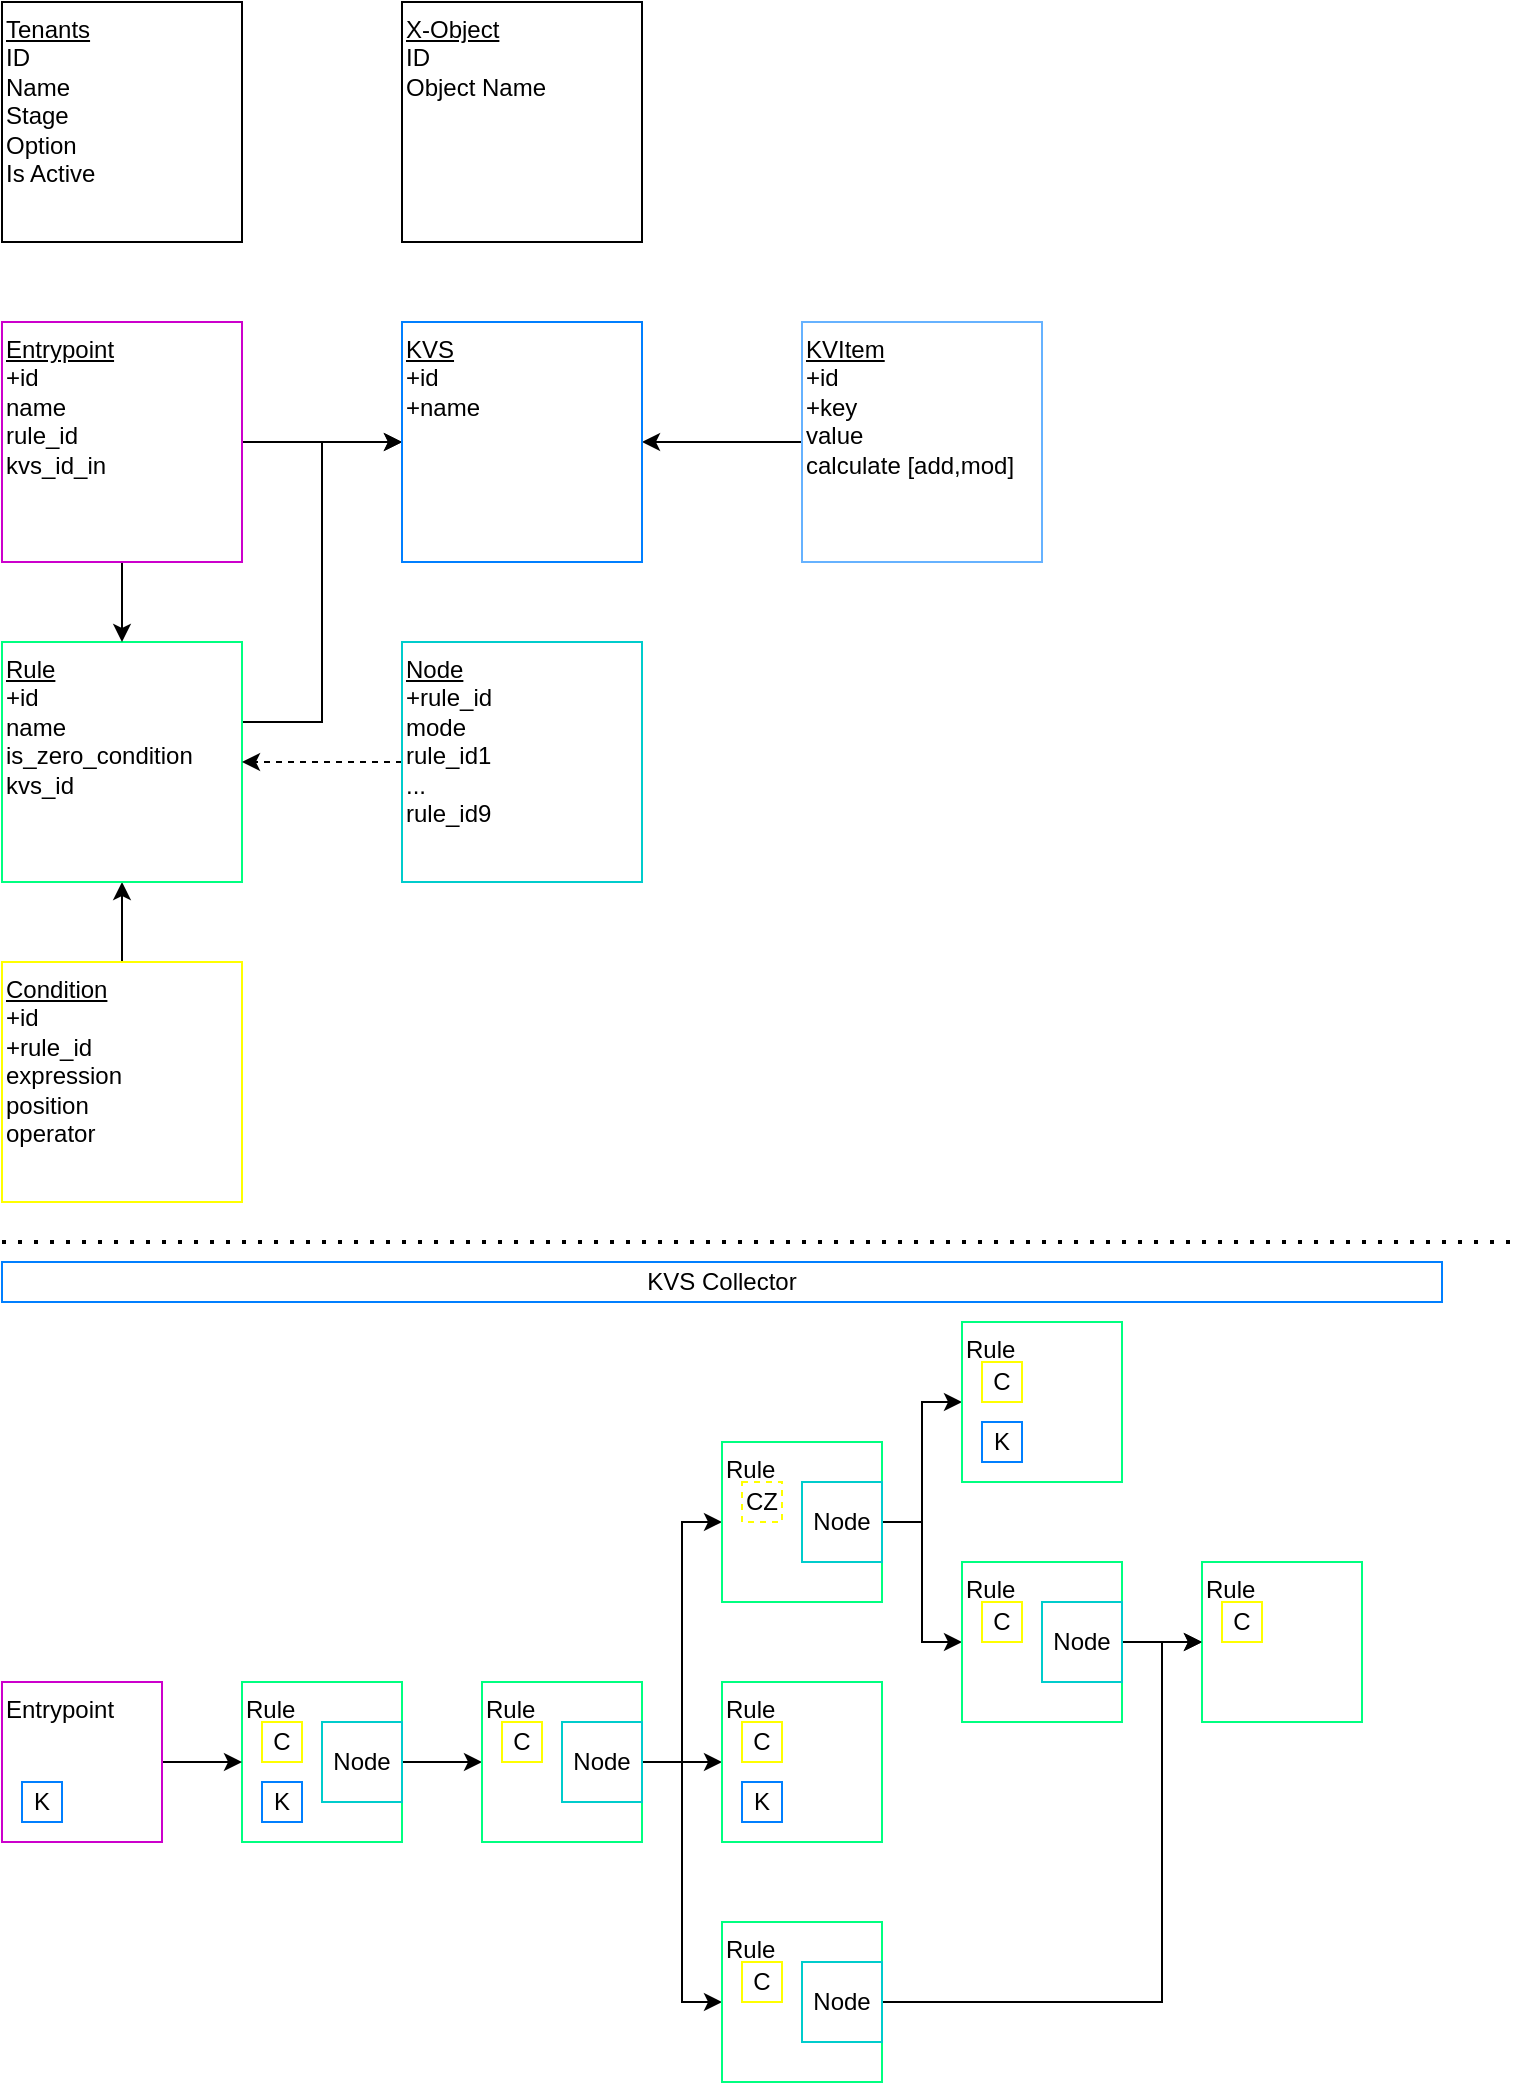 <mxfile version="24.7.5" pages="2">
  <diagram id="LyjKLWT2vN5_jiygnvpO" name="Connections">
    <mxGraphModel dx="778" dy="1631" grid="1" gridSize="10" guides="1" tooltips="1" connect="1" arrows="1" fold="1" page="1" pageScale="1" pageWidth="850" pageHeight="1100" math="0" shadow="0">
      <root>
        <mxCell id="0" />
        <mxCell id="1" parent="0" />
        <mxCell id="IPaf2PD-h_m_kelB6yjr-1" value="&lt;u&gt;X-Object&lt;/u&gt;&lt;span style=&quot;background-color: initial;&quot;&gt;&lt;br&gt;ID&lt;/span&gt;&lt;br&gt;&lt;span style=&quot;background-color: initial;&quot;&gt;Object Name&lt;/span&gt;" style="rounded=0;whiteSpace=wrap;html=1;align=left;verticalAlign=top;" parent="1" vertex="1">
          <mxGeometry x="240" y="-1080" width="120" height="120" as="geometry" />
        </mxCell>
        <mxCell id="IPaf2PD-h_m_kelB6yjr-2" value="&lt;span style=&quot;background-color: initial;&quot;&gt;&lt;u&gt;Tenants&lt;/u&gt;&lt;/span&gt;&lt;span style=&quot;background-color: initial;&quot;&gt;&lt;br&gt;ID&lt;/span&gt;&lt;br&gt;&lt;span style=&quot;background-color: initial;&quot;&gt;Name&lt;/span&gt;&lt;div&gt;Stage&lt;br&gt;&lt;div&gt;&lt;span style=&quot;background-color: initial;&quot;&gt;Option&lt;/span&gt;&lt;/div&gt;&lt;/div&gt;&lt;div&gt;&lt;span style=&quot;background-color: initial;&quot;&gt;Is Active&lt;/span&gt;&lt;/div&gt;" style="rounded=0;whiteSpace=wrap;html=1;align=left;verticalAlign=top;" parent="1" vertex="1">
          <mxGeometry x="40" y="-1080" width="120" height="120" as="geometry" />
        </mxCell>
        <mxCell id="625EIvDv0bqgPdGxQqaI-19" style="edgeStyle=orthogonalEdgeStyle;rounded=0;orthogonalLoop=1;jettySize=auto;html=1;" edge="1" parent="1" source="P_WtOHvy-pGzdAdYv-xV-1" target="P_WtOHvy-pGzdAdYv-xV-2">
          <mxGeometry relative="1" as="geometry" />
        </mxCell>
        <mxCell id="P_WtOHvy-pGzdAdYv-xV-1" value="&lt;span style=&quot;background-color: initial;&quot;&gt;&lt;u&gt;Condition&lt;/u&gt;&lt;/span&gt;&lt;span style=&quot;background-color: initial;&quot;&gt;&lt;br&gt;&lt;/span&gt;+id&lt;br&gt;+rule_id&lt;br&gt;&lt;div&gt;&lt;/div&gt;expression&lt;br&gt;position&lt;br&gt;operator" style="rounded=0;whiteSpace=wrap;html=1;align=left;verticalAlign=top;strokeColor=#FFFF00;" parent="1" vertex="1">
          <mxGeometry x="40" y="-600" width="120" height="120" as="geometry" />
        </mxCell>
        <mxCell id="625EIvDv0bqgPdGxQqaI-23" style="edgeStyle=orthogonalEdgeStyle;rounded=0;orthogonalLoop=1;jettySize=auto;html=1;entryX=0;entryY=0.5;entryDx=0;entryDy=0;" edge="1" parent="1" source="P_WtOHvy-pGzdAdYv-xV-2" target="P_WtOHvy-pGzdAdYv-xV-23">
          <mxGeometry relative="1" as="geometry">
            <Array as="points">
              <mxPoint x="200" y="-720" />
              <mxPoint x="200" y="-860" />
            </Array>
          </mxGeometry>
        </mxCell>
        <mxCell id="P_WtOHvy-pGzdAdYv-xV-2" value="&lt;span style=&quot;background-color: initial;&quot;&gt;&lt;u&gt;Rule&lt;/u&gt;&lt;/span&gt;&lt;span style=&quot;background-color: initial;&quot;&gt;&lt;br&gt;&lt;/span&gt;+id&lt;br&gt;name&lt;div&gt;is_zero_condition&lt;br&gt;&lt;div&gt;kvs_id&lt;/div&gt;&lt;/div&gt;" style="rounded=0;whiteSpace=wrap;html=1;align=left;verticalAlign=top;strokeColor=#00FF80;" parent="1" vertex="1">
          <mxGeometry x="40" y="-760" width="120" height="120" as="geometry" />
        </mxCell>
        <mxCell id="625EIvDv0bqgPdGxQqaI-20" style="edgeStyle=orthogonalEdgeStyle;rounded=0;orthogonalLoop=1;jettySize=auto;html=1;dashed=1;" edge="1" parent="1" source="P_WtOHvy-pGzdAdYv-xV-4" target="P_WtOHvy-pGzdAdYv-xV-2">
          <mxGeometry relative="1" as="geometry" />
        </mxCell>
        <mxCell id="P_WtOHvy-pGzdAdYv-xV-4" value="&lt;span style=&quot;background-color: initial;&quot;&gt;&lt;u&gt;Node&lt;/u&gt;&lt;/span&gt;&lt;span style=&quot;background-color: initial;&quot;&gt;&lt;br&gt;&lt;/span&gt;&lt;div&gt;+rule_id&lt;/div&gt;&lt;div&gt;mode&lt;/div&gt;&lt;div&gt;&lt;span style=&quot;background-color: initial;&quot;&gt;rule_id1&lt;/span&gt;&lt;br&gt;&lt;/div&gt;&lt;div&gt;&lt;div&gt;&lt;span style=&quot;background-color: initial;&quot;&gt;...&lt;/span&gt;&lt;/div&gt;&lt;div&gt;rule_id9&lt;/div&gt;&lt;/div&gt;" style="rounded=0;whiteSpace=wrap;html=1;align=left;verticalAlign=top;strokeColor=#00CCCC;" parent="1" vertex="1">
          <mxGeometry x="240" y="-760" width="120" height="120" as="geometry" />
        </mxCell>
        <mxCell id="625EIvDv0bqgPdGxQqaI-18" style="edgeStyle=orthogonalEdgeStyle;rounded=0;orthogonalLoop=1;jettySize=auto;html=1;" edge="1" parent="1" source="P_WtOHvy-pGzdAdYv-xV-19" target="P_WtOHvy-pGzdAdYv-xV-2">
          <mxGeometry relative="1" as="geometry" />
        </mxCell>
        <mxCell id="625EIvDv0bqgPdGxQqaI-22" style="edgeStyle=orthogonalEdgeStyle;rounded=0;orthogonalLoop=1;jettySize=auto;html=1;" edge="1" parent="1" source="P_WtOHvy-pGzdAdYv-xV-19" target="P_WtOHvy-pGzdAdYv-xV-23">
          <mxGeometry relative="1" as="geometry" />
        </mxCell>
        <mxCell id="P_WtOHvy-pGzdAdYv-xV-19" value="&lt;span style=&quot;background-color: initial;&quot;&gt;&lt;u&gt;Entrypoint&lt;/u&gt;&lt;/span&gt;&lt;span style=&quot;background-color: initial;&quot;&gt;&lt;br&gt;&lt;/span&gt;+id&lt;div&gt;name&lt;br&gt;&lt;div&gt;rule_id&lt;/div&gt;&lt;/div&gt;&lt;div&gt;kvs_id_in&lt;/div&gt;" style="rounded=0;whiteSpace=wrap;html=1;align=left;verticalAlign=top;strokeColor=#CC00CC;" parent="1" vertex="1">
          <mxGeometry x="40" y="-920" width="120" height="120" as="geometry" />
        </mxCell>
        <mxCell id="P_WtOHvy-pGzdAdYv-xV-24" style="edgeStyle=orthogonalEdgeStyle;rounded=0;orthogonalLoop=1;jettySize=auto;html=1;" parent="1" source="IPaf2PD-h_m_kelB6yjr-13" target="P_WtOHvy-pGzdAdYv-xV-23" edge="1">
          <mxGeometry relative="1" as="geometry" />
        </mxCell>
        <mxCell id="IPaf2PD-h_m_kelB6yjr-13" value="&lt;div&gt;&lt;span style=&quot;background-color: initial;&quot;&gt;&lt;u&gt;KVItem&lt;/u&gt;&lt;/span&gt;&lt;/div&gt;&lt;span style=&quot;background-color: initial;&quot;&gt;&lt;div&gt;&lt;span style=&quot;background-color: initial;&quot;&gt;+id&lt;/span&gt;&lt;/div&gt;&lt;/span&gt;&lt;span style=&quot;background-color: initial;&quot;&gt;+key&lt;/span&gt;&lt;div&gt;&lt;span style=&quot;background-color: initial;&quot;&gt;value&lt;/span&gt;&lt;/div&gt;&lt;div&gt;calculate [add,mod]&lt;/div&gt;" style="rounded=0;whiteSpace=wrap;html=1;align=left;verticalAlign=top;strokeColor=#66B2FF;" parent="1" vertex="1">
          <mxGeometry x="440" y="-920" width="120" height="120" as="geometry" />
        </mxCell>
        <mxCell id="P_WtOHvy-pGzdAdYv-xV-22" value="KVS Collector" style="rounded=0;whiteSpace=wrap;html=1;strokeColor=#007FFF;" parent="1" vertex="1">
          <mxGeometry x="40" y="-450" width="720" height="20" as="geometry" />
        </mxCell>
        <mxCell id="P_WtOHvy-pGzdAdYv-xV-23" value="&lt;div&gt;&lt;span style=&quot;background-color: initial;&quot;&gt;&lt;u&gt;KVS&lt;/u&gt;&lt;/span&gt;&lt;/div&gt;&lt;span style=&quot;background-color: initial;&quot;&gt;&lt;div&gt;&lt;span style=&quot;background-color: initial;&quot;&gt;+id&lt;/span&gt;&lt;/div&gt;&lt;/span&gt;&lt;span style=&quot;background-color: initial;&quot;&gt;+name&lt;/span&gt;" style="rounded=0;whiteSpace=wrap;html=1;align=left;verticalAlign=top;strokeColor=#007FFF;" parent="1" vertex="1">
          <mxGeometry x="240" y="-920" width="120" height="120" as="geometry" />
        </mxCell>
        <mxCell id="P_WtOHvy-pGzdAdYv-xV-25" value="" style="endArrow=none;dashed=1;html=1;dashPattern=1 3;strokeWidth=2;rounded=0;" parent="1" edge="1">
          <mxGeometry width="50" height="50" relative="1" as="geometry">
            <mxPoint x="40" y="-460" as="sourcePoint" />
            <mxPoint x="800" y="-460" as="targetPoint" />
          </mxGeometry>
        </mxCell>
        <mxCell id="625EIvDv0bqgPdGxQqaI-26" style="edgeStyle=orthogonalEdgeStyle;rounded=0;orthogonalLoop=1;jettySize=auto;html=1;" edge="1" parent="1" source="625EIvDv0bqgPdGxQqaI-24" target="625EIvDv0bqgPdGxQqaI-25">
          <mxGeometry relative="1" as="geometry" />
        </mxCell>
        <mxCell id="625EIvDv0bqgPdGxQqaI-24" value="&lt;span&gt;Rule&lt;/span&gt;" style="rounded=0;whiteSpace=wrap;html=1;align=left;verticalAlign=top;strokeColor=#00FF80;fontStyle=0" vertex="1" parent="1">
          <mxGeometry x="160" y="-240" width="80" height="80" as="geometry" />
        </mxCell>
        <mxCell id="625EIvDv0bqgPdGxQqaI-35" style="edgeStyle=orthogonalEdgeStyle;rounded=0;orthogonalLoop=1;jettySize=auto;html=1;" edge="1" parent="1" source="625EIvDv0bqgPdGxQqaI-25" target="625EIvDv0bqgPdGxQqaI-36">
          <mxGeometry relative="1" as="geometry">
            <mxPoint x="400" y="-200" as="targetPoint" />
          </mxGeometry>
        </mxCell>
        <mxCell id="625EIvDv0bqgPdGxQqaI-38" style="edgeStyle=orthogonalEdgeStyle;rounded=0;orthogonalLoop=1;jettySize=auto;html=1;entryX=0;entryY=0.5;entryDx=0;entryDy=0;" edge="1" parent="1" source="625EIvDv0bqgPdGxQqaI-25" target="625EIvDv0bqgPdGxQqaI-37">
          <mxGeometry relative="1" as="geometry" />
        </mxCell>
        <mxCell id="625EIvDv0bqgPdGxQqaI-50" style="edgeStyle=orthogonalEdgeStyle;rounded=0;orthogonalLoop=1;jettySize=auto;html=1;entryX=0;entryY=0.5;entryDx=0;entryDy=0;" edge="1" parent="1" source="625EIvDv0bqgPdGxQqaI-25" target="625EIvDv0bqgPdGxQqaI-49">
          <mxGeometry relative="1" as="geometry" />
        </mxCell>
        <mxCell id="625EIvDv0bqgPdGxQqaI-25" value="&lt;span&gt;Rule&lt;/span&gt;" style="rounded=0;whiteSpace=wrap;html=1;align=left;verticalAlign=top;strokeColor=#00FF80;fontStyle=0" vertex="1" parent="1">
          <mxGeometry x="280" y="-240" width="80" height="80" as="geometry" />
        </mxCell>
        <mxCell id="625EIvDv0bqgPdGxQqaI-30" value="Node" style="rounded=0;whiteSpace=wrap;html=1;align=center;verticalAlign=middle;strokeColor=#00CCCC;" vertex="1" parent="1">
          <mxGeometry x="200" y="-220" width="40" height="40" as="geometry" />
        </mxCell>
        <mxCell id="625EIvDv0bqgPdGxQqaI-34" value="Node" style="rounded=0;whiteSpace=wrap;html=1;align=center;verticalAlign=middle;strokeColor=#00CCCC;" vertex="1" parent="1">
          <mxGeometry x="320" y="-220" width="40" height="40" as="geometry" />
        </mxCell>
        <mxCell id="625EIvDv0bqgPdGxQqaI-36" value="&lt;span&gt;Rule&lt;/span&gt;" style="rounded=0;whiteSpace=wrap;html=1;align=left;verticalAlign=top;strokeColor=#00FF80;fontStyle=0" vertex="1" parent="1">
          <mxGeometry x="400" y="-240" width="80" height="80" as="geometry" />
        </mxCell>
        <mxCell id="625EIvDv0bqgPdGxQqaI-41" style="edgeStyle=orthogonalEdgeStyle;rounded=0;orthogonalLoop=1;jettySize=auto;html=1;" edge="1" parent="1" source="625EIvDv0bqgPdGxQqaI-37" target="625EIvDv0bqgPdGxQqaI-39">
          <mxGeometry relative="1" as="geometry" />
        </mxCell>
        <mxCell id="625EIvDv0bqgPdGxQqaI-42" style="edgeStyle=orthogonalEdgeStyle;rounded=0;orthogonalLoop=1;jettySize=auto;html=1;" edge="1" parent="1" source="625EIvDv0bqgPdGxQqaI-37" target="625EIvDv0bqgPdGxQqaI-40">
          <mxGeometry relative="1" as="geometry" />
        </mxCell>
        <mxCell id="625EIvDv0bqgPdGxQqaI-37" value="&lt;span&gt;Rule&lt;/span&gt;" style="rounded=0;whiteSpace=wrap;html=1;align=left;verticalAlign=top;strokeColor=#00FF80;fontStyle=0" vertex="1" parent="1">
          <mxGeometry x="400" y="-360" width="80" height="80" as="geometry" />
        </mxCell>
        <mxCell id="625EIvDv0bqgPdGxQqaI-39" value="&lt;span&gt;Rule&lt;/span&gt;" style="rounded=0;whiteSpace=wrap;html=1;align=left;verticalAlign=top;strokeColor=#00FF80;fontStyle=0" vertex="1" parent="1">
          <mxGeometry x="520" y="-420" width="80" height="80" as="geometry" />
        </mxCell>
        <mxCell id="625EIvDv0bqgPdGxQqaI-44" style="edgeStyle=orthogonalEdgeStyle;rounded=0;orthogonalLoop=1;jettySize=auto;html=1;" edge="1" parent="1" source="625EIvDv0bqgPdGxQqaI-40" target="625EIvDv0bqgPdGxQqaI-43">
          <mxGeometry relative="1" as="geometry" />
        </mxCell>
        <mxCell id="625EIvDv0bqgPdGxQqaI-40" value="&lt;span&gt;Rule&lt;/span&gt;" style="rounded=0;whiteSpace=wrap;html=1;align=left;verticalAlign=top;strokeColor=#00FF80;fontStyle=0" vertex="1" parent="1">
          <mxGeometry x="520" y="-300" width="80" height="80" as="geometry" />
        </mxCell>
        <mxCell id="625EIvDv0bqgPdGxQqaI-43" value="&lt;span&gt;Rule&lt;/span&gt;" style="rounded=0;whiteSpace=wrap;html=1;align=left;verticalAlign=top;strokeColor=#00FF80;fontStyle=0" vertex="1" parent="1">
          <mxGeometry x="640" y="-300" width="80" height="80" as="geometry" />
        </mxCell>
        <mxCell id="625EIvDv0bqgPdGxQqaI-46" value="Node" style="rounded=0;whiteSpace=wrap;html=1;align=center;verticalAlign=middle;strokeColor=#00CCCC;" vertex="1" parent="1">
          <mxGeometry x="440" y="-340" width="40" height="40" as="geometry" />
        </mxCell>
        <mxCell id="625EIvDv0bqgPdGxQqaI-48" value="Node" style="rounded=0;whiteSpace=wrap;html=1;align=center;verticalAlign=middle;strokeColor=#00CCCC;" vertex="1" parent="1">
          <mxGeometry x="560" y="-280" width="40" height="40" as="geometry" />
        </mxCell>
        <mxCell id="625EIvDv0bqgPdGxQqaI-53" style="edgeStyle=orthogonalEdgeStyle;rounded=0;orthogonalLoop=1;jettySize=auto;html=1;" edge="1" parent="1" source="625EIvDv0bqgPdGxQqaI-49" target="625EIvDv0bqgPdGxQqaI-43">
          <mxGeometry relative="1" as="geometry">
            <Array as="points">
              <mxPoint x="620" y="-80" />
              <mxPoint x="620" y="-260" />
            </Array>
          </mxGeometry>
        </mxCell>
        <mxCell id="625EIvDv0bqgPdGxQqaI-49" value="&lt;span&gt;Rule&lt;/span&gt;" style="rounded=0;whiteSpace=wrap;html=1;align=left;verticalAlign=top;strokeColor=#00FF80;fontStyle=0" vertex="1" parent="1">
          <mxGeometry x="400" y="-120" width="80" height="80" as="geometry" />
        </mxCell>
        <mxCell id="625EIvDv0bqgPdGxQqaI-52" value="Node" style="rounded=0;whiteSpace=wrap;html=1;align=center;verticalAlign=middle;strokeColor=#00CCCC;" vertex="1" parent="1">
          <mxGeometry x="440" y="-100" width="40" height="40" as="geometry" />
        </mxCell>
        <mxCell id="625EIvDv0bqgPdGxQqaI-55" value="&lt;span&gt;C&lt;/span&gt;" style="rounded=0;whiteSpace=wrap;html=1;align=center;verticalAlign=middle;strokeColor=#FFFF00;fontStyle=0" vertex="1" parent="1">
          <mxGeometry x="170" y="-220" width="20" height="20" as="geometry" />
        </mxCell>
        <mxCell id="625EIvDv0bqgPdGxQqaI-56" value="&lt;span&gt;C&lt;/span&gt;" style="rounded=0;whiteSpace=wrap;html=1;align=center;verticalAlign=middle;strokeColor=#FFFF00;fontStyle=0" vertex="1" parent="1">
          <mxGeometry x="290" y="-220" width="20" height="20" as="geometry" />
        </mxCell>
        <mxCell id="625EIvDv0bqgPdGxQqaI-57" value="&lt;span&gt;CZ&lt;/span&gt;" style="rounded=0;whiteSpace=wrap;html=1;align=center;verticalAlign=middle;strokeColor=#FFFF00;fontStyle=0;dashed=1;" vertex="1" parent="1">
          <mxGeometry x="410" y="-340" width="20" height="20" as="geometry" />
        </mxCell>
        <mxCell id="625EIvDv0bqgPdGxQqaI-58" value="&lt;span&gt;C&lt;/span&gt;" style="rounded=0;whiteSpace=wrap;html=1;align=center;verticalAlign=middle;strokeColor=#FFFF00;fontStyle=0" vertex="1" parent="1">
          <mxGeometry x="410" y="-220" width="20" height="20" as="geometry" />
        </mxCell>
        <mxCell id="625EIvDv0bqgPdGxQqaI-59" value="&lt;span&gt;C&lt;/span&gt;" style="rounded=0;whiteSpace=wrap;html=1;align=center;verticalAlign=middle;strokeColor=#FFFF00;fontStyle=0" vertex="1" parent="1">
          <mxGeometry x="530" y="-400" width="20" height="20" as="geometry" />
        </mxCell>
        <mxCell id="625EIvDv0bqgPdGxQqaI-60" value="&lt;span&gt;C&lt;/span&gt;" style="rounded=0;whiteSpace=wrap;html=1;align=center;verticalAlign=middle;strokeColor=#FFFF00;fontStyle=0" vertex="1" parent="1">
          <mxGeometry x="530" y="-280" width="20" height="20" as="geometry" />
        </mxCell>
        <mxCell id="625EIvDv0bqgPdGxQqaI-61" value="&lt;span&gt;C&lt;/span&gt;" style="rounded=0;whiteSpace=wrap;html=1;align=center;verticalAlign=middle;strokeColor=#FFFF00;fontStyle=0" vertex="1" parent="1">
          <mxGeometry x="650" y="-280" width="20" height="20" as="geometry" />
        </mxCell>
        <mxCell id="625EIvDv0bqgPdGxQqaI-62" value="&lt;span&gt;C&lt;/span&gt;" style="rounded=0;whiteSpace=wrap;html=1;align=center;verticalAlign=middle;strokeColor=#FFFF00;fontStyle=0" vertex="1" parent="1">
          <mxGeometry x="410" y="-100" width="20" height="20" as="geometry" />
        </mxCell>
        <mxCell id="625EIvDv0bqgPdGxQqaI-63" value="&lt;div&gt;&lt;span&gt;K&lt;/span&gt;&lt;/div&gt;" style="rounded=0;whiteSpace=wrap;html=1;align=center;verticalAlign=middle;strokeColor=#007FFF;fontStyle=0" vertex="1" parent="1">
          <mxGeometry x="170" y="-190" width="20" height="20" as="geometry" />
        </mxCell>
        <mxCell id="625EIvDv0bqgPdGxQqaI-64" value="&lt;div&gt;&lt;span&gt;K&lt;/span&gt;&lt;/div&gt;" style="rounded=0;whiteSpace=wrap;html=1;align=center;verticalAlign=middle;strokeColor=#007FFF;fontStyle=0" vertex="1" parent="1">
          <mxGeometry x="410" y="-190" width="20" height="20" as="geometry" />
        </mxCell>
        <mxCell id="625EIvDv0bqgPdGxQqaI-65" value="&lt;div&gt;&lt;span&gt;K&lt;/span&gt;&lt;/div&gt;" style="rounded=0;whiteSpace=wrap;html=1;align=center;verticalAlign=middle;strokeColor=#007FFF;fontStyle=0" vertex="1" parent="1">
          <mxGeometry x="530" y="-370" width="20" height="20" as="geometry" />
        </mxCell>
        <mxCell id="625EIvDv0bqgPdGxQqaI-68" style="edgeStyle=orthogonalEdgeStyle;rounded=0;orthogonalLoop=1;jettySize=auto;html=1;" edge="1" parent="1" source="625EIvDv0bqgPdGxQqaI-67" target="625EIvDv0bqgPdGxQqaI-24">
          <mxGeometry relative="1" as="geometry" />
        </mxCell>
        <mxCell id="625EIvDv0bqgPdGxQqaI-67" value="&lt;span&gt;Entrypoint&lt;/span&gt;" style="rounded=0;whiteSpace=wrap;html=1;align=left;verticalAlign=top;strokeColor=#CC00CC;fontStyle=0" vertex="1" parent="1">
          <mxGeometry x="40" y="-240" width="80" height="80" as="geometry" />
        </mxCell>
        <mxCell id="625EIvDv0bqgPdGxQqaI-69" value="&lt;div&gt;&lt;span&gt;K&lt;/span&gt;&lt;/div&gt;" style="rounded=0;whiteSpace=wrap;html=1;align=center;verticalAlign=middle;strokeColor=#007FFF;fontStyle=0" vertex="1" parent="1">
          <mxGeometry x="50" y="-190" width="20" height="20" as="geometry" />
        </mxCell>
      </root>
    </mxGraphModel>
  </diagram>
  <diagram id="iG3r5ySHlptJgnCDAsAR" name="Tenancy">
    <mxGraphModel dx="420" dy="1421" grid="1" gridSize="10" guides="1" tooltips="1" connect="1" arrows="1" fold="1" page="1" pageScale="1" pageWidth="827" pageHeight="1169" math="0" shadow="0">
      <root>
        <mxCell id="0" />
        <mxCell id="1" parent="0" />
        <mxCell id="X3LTEWGdrV8iXtvtQKyq-1" value="&lt;span style=&quot;background-color: initial;&quot;&gt;&lt;u&gt;Tenants&lt;/u&gt;&lt;/span&gt;&lt;span style=&quot;background-color: initial;&quot;&gt;&lt;br&gt;ID&lt;/span&gt;&lt;div&gt;--------------&lt;br&gt;&lt;span style=&quot;background-color: initial;&quot;&gt;Name&lt;/span&gt;&lt;div&gt;Stage&lt;br&gt;&lt;div&gt;&lt;span style=&quot;background-color: initial;&quot;&gt;Option&lt;/span&gt;&lt;/div&gt;&lt;/div&gt;&lt;div&gt;&lt;span style=&quot;background-color: initial;&quot;&gt;Is Active&lt;/span&gt;&lt;/div&gt;&lt;/div&gt;" style="rounded=0;whiteSpace=wrap;html=1;align=left;verticalAlign=top;strokeColor=#FF9933;" vertex="1" parent="1">
          <mxGeometry x="524" y="-1070" width="120" height="120" as="geometry" />
        </mxCell>
        <mxCell id="KPGCL1qzcBNwhSzs3j4Z-7" style="edgeStyle=orthogonalEdgeStyle;rounded=0;orthogonalLoop=1;jettySize=auto;html=1;" edge="1" parent="1" source="KPGCL1qzcBNwhSzs3j4Z-4" target="KPGCL1qzcBNwhSzs3j4Z-6">
          <mxGeometry relative="1" as="geometry" />
        </mxCell>
        <mxCell id="KPGCL1qzcBNwhSzs3j4Z-4" value="Create Tenant&lt;div&gt;4&lt;/div&gt;" style="rounded=1;whiteSpace=wrap;html=1;" vertex="1" parent="1">
          <mxGeometry x="240" y="-1120" width="120" height="80" as="geometry" />
        </mxCell>
        <mxCell id="KPGCL1qzcBNwhSzs3j4Z-14" style="edgeStyle=orthogonalEdgeStyle;rounded=0;orthogonalLoop=1;jettySize=auto;html=1;" edge="1" parent="1" source="KPGCL1qzcBNwhSzs3j4Z-6" target="KPGCL1qzcBNwhSzs3j4Z-8">
          <mxGeometry relative="1" as="geometry" />
        </mxCell>
        <mxCell id="KPGCL1qzcBNwhSzs3j4Z-15" style="edgeStyle=orthogonalEdgeStyle;rounded=0;orthogonalLoop=1;jettySize=auto;html=1;exitX=0.5;exitY=1;exitDx=0;exitDy=0;" edge="1" parent="1" source="KPGCL1qzcBNwhSzs3j4Z-6" target="KPGCL1qzcBNwhSzs3j4Z-9">
          <mxGeometry relative="1" as="geometry" />
        </mxCell>
        <mxCell id="KPGCL1qzcBNwhSzs3j4Z-16" style="edgeStyle=orthogonalEdgeStyle;rounded=0;orthogonalLoop=1;jettySize=auto;html=1;exitX=0.5;exitY=1;exitDx=0;exitDy=0;" edge="1" parent="1" source="KPGCL1qzcBNwhSzs3j4Z-6" target="KPGCL1qzcBNwhSzs3j4Z-10">
          <mxGeometry relative="1" as="geometry" />
        </mxCell>
        <mxCell id="KPGCL1qzcBNwhSzs3j4Z-6" value="Create Tenants by Stage" style="rounded=1;whiteSpace=wrap;html=1;" vertex="1" parent="1">
          <mxGeometry x="240" y="-990" width="120" height="80" as="geometry" />
        </mxCell>
        <mxCell id="KPGCL1qzcBNwhSzs3j4Z-23" style="edgeStyle=orthogonalEdgeStyle;rounded=0;orthogonalLoop=1;jettySize=auto;html=1;" edge="1" parent="1" source="KPGCL1qzcBNwhSzs3j4Z-8" target="KPGCL1qzcBNwhSzs3j4Z-19">
          <mxGeometry relative="1" as="geometry" />
        </mxCell>
        <mxCell id="KPGCL1qzcBNwhSzs3j4Z-8" value="204 - TEST" style="rounded=1;whiteSpace=wrap;html=1;strokeColor=#FF9933;" vertex="1" parent="1">
          <mxGeometry x="240" y="-830" width="120" height="80" as="geometry" />
        </mxCell>
        <mxCell id="KPGCL1qzcBNwhSzs3j4Z-22" style="edgeStyle=orthogonalEdgeStyle;rounded=0;orthogonalLoop=1;jettySize=auto;html=1;" edge="1" parent="1" source="KPGCL1qzcBNwhSzs3j4Z-9" target="KPGCL1qzcBNwhSzs3j4Z-21">
          <mxGeometry relative="1" as="geometry" />
        </mxCell>
        <mxCell id="KPGCL1qzcBNwhSzs3j4Z-9" value="&lt;div&gt;104 -&amp;nbsp;&lt;span style=&quot;background-color: initial;&quot;&gt;DEV&lt;/span&gt;&lt;/div&gt;" style="rounded=1;whiteSpace=wrap;html=1;strokeColor=#FF9933;" vertex="1" parent="1">
          <mxGeometry x="40" y="-830" width="120" height="80" as="geometry" />
        </mxCell>
        <mxCell id="KPGCL1qzcBNwhSzs3j4Z-24" style="edgeStyle=orthogonalEdgeStyle;rounded=0;orthogonalLoop=1;jettySize=auto;html=1;" edge="1" parent="1" source="KPGCL1qzcBNwhSzs3j4Z-10" target="KPGCL1qzcBNwhSzs3j4Z-20">
          <mxGeometry relative="1" as="geometry" />
        </mxCell>
        <mxCell id="KPGCL1qzcBNwhSzs3j4Z-10" value="304 - RELEASE" style="rounded=1;whiteSpace=wrap;html=1;strokeColor=#FF9933;" vertex="1" parent="1">
          <mxGeometry x="440" y="-830" width="120" height="80" as="geometry" />
        </mxCell>
        <mxCell id="KPGCL1qzcBNwhSzs3j4Z-17" value="DB&lt;div&gt;Tenancy&lt;/div&gt;" style="shape=cylinder3;whiteSpace=wrap;html=1;boundedLbl=1;backgroundOutline=1;size=15;strokeColor=#FF9933;" vertex="1" parent="1">
          <mxGeometry x="414" y="-1070" width="80" height="100" as="geometry" />
        </mxCell>
        <mxCell id="KPGCL1qzcBNwhSzs3j4Z-29" style="edgeStyle=orthogonalEdgeStyle;rounded=0;orthogonalLoop=1;jettySize=auto;html=1;dashed=1;" edge="1" parent="1" source="KPGCL1qzcBNwhSzs3j4Z-19" target="KPGCL1qzcBNwhSzs3j4Z-28">
          <mxGeometry relative="1" as="geometry" />
        </mxCell>
        <mxCell id="KPGCL1qzcBNwhSzs3j4Z-19" value="Option, connection to DB Test" style="rounded=1;whiteSpace=wrap;html=1;strokeColor=#FF9933;" vertex="1" parent="1">
          <mxGeometry x="240" y="-710" width="120" height="80" as="geometry" />
        </mxCell>
        <mxCell id="KPGCL1qzcBNwhSzs3j4Z-31" style="edgeStyle=orthogonalEdgeStyle;rounded=0;orthogonalLoop=1;jettySize=auto;html=1;" edge="1" parent="1" source="KPGCL1qzcBNwhSzs3j4Z-20" target="KPGCL1qzcBNwhSzs3j4Z-30">
          <mxGeometry relative="1" as="geometry" />
        </mxCell>
        <mxCell id="KPGCL1qzcBNwhSzs3j4Z-20" value="Option, connection to DB Production" style="rounded=1;whiteSpace=wrap;html=1;strokeColor=#FF9933;" vertex="1" parent="1">
          <mxGeometry x="440" y="-710" width="120" height="80" as="geometry" />
        </mxCell>
        <mxCell id="KPGCL1qzcBNwhSzs3j4Z-26" style="edgeStyle=orthogonalEdgeStyle;rounded=0;orthogonalLoop=1;jettySize=auto;html=1;" edge="1" parent="1" source="KPGCL1qzcBNwhSzs3j4Z-21" target="KPGCL1qzcBNwhSzs3j4Z-25">
          <mxGeometry relative="1" as="geometry" />
        </mxCell>
        <mxCell id="KPGCL1qzcBNwhSzs3j4Z-21" value="Option, connection to DB Development" style="rounded=1;whiteSpace=wrap;html=1;strokeColor=#FF9933;" vertex="1" parent="1">
          <mxGeometry x="40" y="-710" width="120" height="80" as="geometry" />
        </mxCell>
        <mxCell id="KPGCL1qzcBNwhSzs3j4Z-25" value="DB Development" style="shape=cylinder3;whiteSpace=wrap;html=1;boundedLbl=1;backgroundOutline=1;size=15;strokeColor=#66FFFF;" vertex="1" parent="1">
          <mxGeometry x="60" y="-570" width="80" height="100" as="geometry" />
        </mxCell>
        <mxCell id="KPGCL1qzcBNwhSzs3j4Z-27" style="edgeStyle=orthogonalEdgeStyle;rounded=0;orthogonalLoop=1;jettySize=auto;html=1;entryX=0.5;entryY=0;entryDx=0;entryDy=0;entryPerimeter=0;" edge="1" parent="1" source="KPGCL1qzcBNwhSzs3j4Z-19" target="KPGCL1qzcBNwhSzs3j4Z-25">
          <mxGeometry relative="1" as="geometry">
            <Array as="points">
              <mxPoint x="300" y="-600" />
              <mxPoint x="100" y="-600" />
            </Array>
          </mxGeometry>
        </mxCell>
        <mxCell id="KPGCL1qzcBNwhSzs3j4Z-28" value="DB&amp;nbsp;&lt;div&gt;Testing&lt;/div&gt;" style="shape=cylinder3;whiteSpace=wrap;html=1;boundedLbl=1;backgroundOutline=1;size=15;dashed=1;strokeColor=#CCCC00;" vertex="1" parent="1">
          <mxGeometry x="260" y="-570" width="80" height="100" as="geometry" />
        </mxCell>
        <mxCell id="KPGCL1qzcBNwhSzs3j4Z-30" value="DB&lt;div&gt;Production&lt;/div&gt;" style="shape=cylinder3;whiteSpace=wrap;html=1;boundedLbl=1;backgroundOutline=1;size=15;strokeColor=#00CC00;" vertex="1" parent="1">
          <mxGeometry x="460" y="-570" width="80" height="100" as="geometry" />
        </mxCell>
        <mxCell id="CD9fBT5ddVgWkW6vJgpY-2" style="edgeStyle=orthogonalEdgeStyle;rounded=0;orthogonalLoop=1;jettySize=auto;html=1;" edge="1" parent="1" source="hCw3T1PbqIfhszTk7kwa-1" target="CD9fBT5ddVgWkW6vJgpY-1">
          <mxGeometry relative="1" as="geometry" />
        </mxCell>
        <mxCell id="hCw3T1PbqIfhszTk7kwa-1" value="Transport Obj.&lt;div&gt;&lt;div style=&quot;text-align: left;&quot;&gt;&lt;ul&gt;&lt;li&gt;&lt;span style=&quot;background-color: initial;&quot;&gt;KV&lt;/span&gt;&lt;/li&gt;&lt;li&gt;&lt;span style=&quot;background-color: initial;&quot;&gt;Entrypoints&amp;nbsp;&lt;/span&gt;&lt;/li&gt;&lt;li&gt;&lt;span style=&quot;background-color: initial;&quot;&gt;Ruleset (Rules, Actions)&amp;nbsp;&lt;/span&gt;&lt;/li&gt;&lt;/ul&gt;&lt;/div&gt;&lt;/div&gt;" style="rounded=1;whiteSpace=wrap;html=1;align=center;" vertex="1" parent="1">
          <mxGeometry x="40" y="-400" width="190" height="120" as="geometry" />
        </mxCell>
        <mxCell id="CD9fBT5ddVgWkW6vJgpY-1" value="&lt;ul&gt;&lt;li&gt;Object Type&lt;/li&gt;&lt;li&gt;ID&lt;/li&gt;&lt;li&gt;Tenant ID&lt;/li&gt;&lt;/ul&gt;" style="rounded=1;whiteSpace=wrap;html=1;align=left;" vertex="1" parent="1">
          <mxGeometry x="280" y="-400" width="160" height="120" as="geometry" />
        </mxCell>
      </root>
    </mxGraphModel>
  </diagram>
</mxfile>
